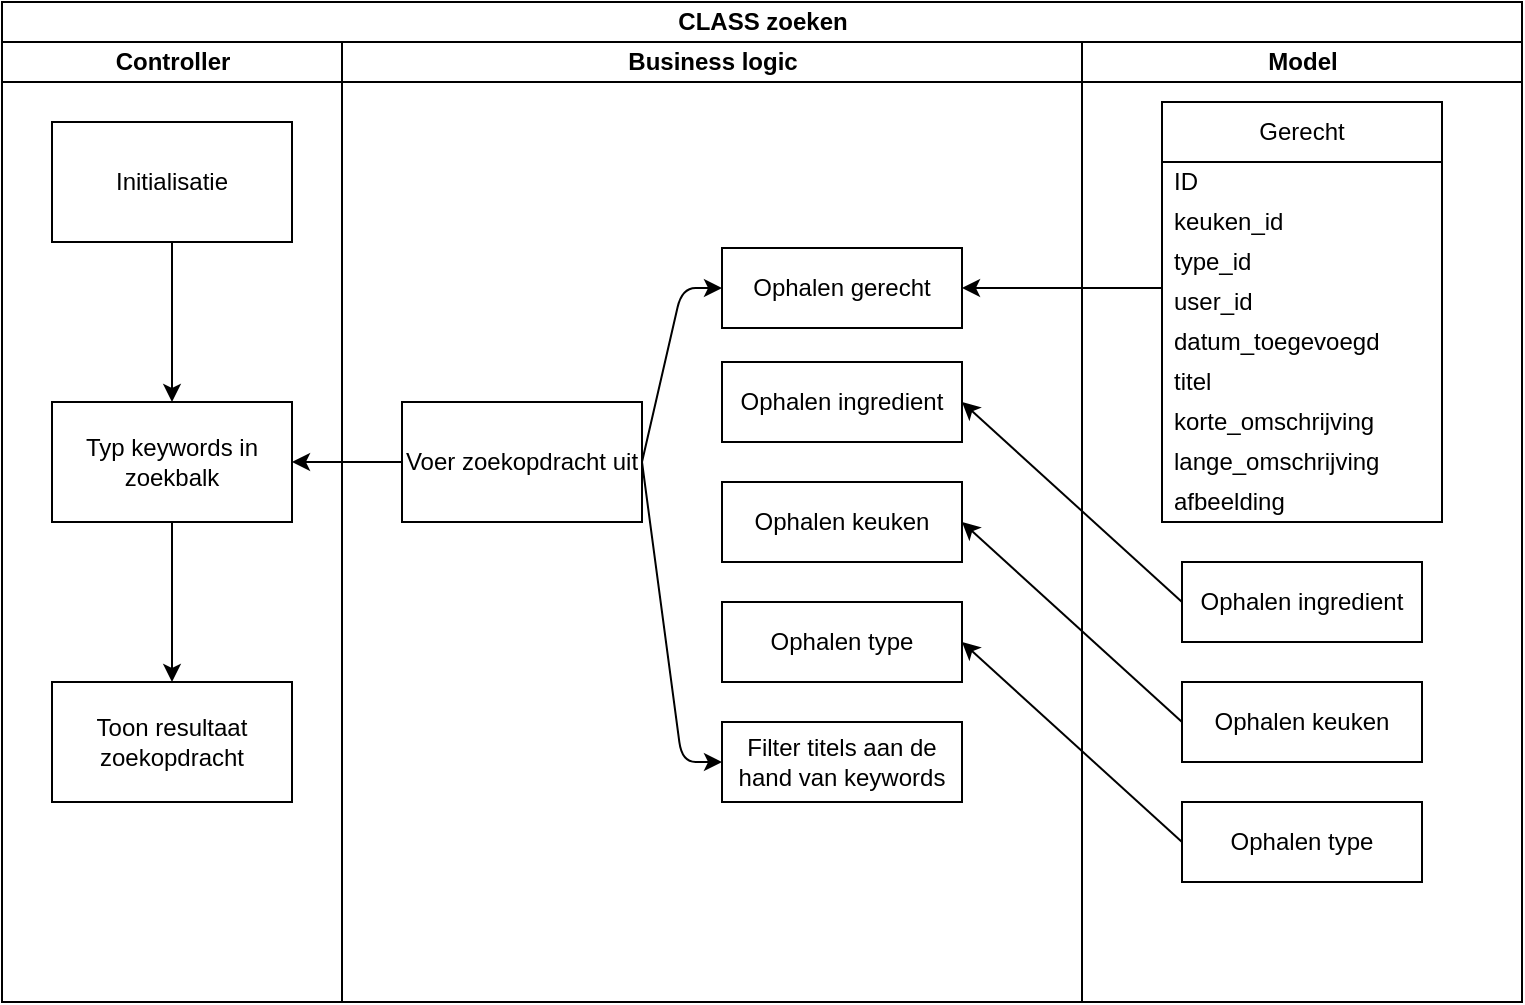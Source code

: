 <mxfile>
    <diagram id="Qe0zxrH3L94IVAABCyRu" name="Page-1">
        <mxGraphModel dx="959" dy="779" grid="1" gridSize="10" guides="1" tooltips="1" connect="1" arrows="1" fold="1" page="1" pageScale="1" pageWidth="850" pageHeight="1100" math="0" shadow="0">
            <root>
                <mxCell id="0"/>
                <mxCell id="1" parent="0"/>
                <mxCell id="2" value="CLASS zoeken" style="swimlane;childLayout=stackLayout;resizeParent=1;resizeParentMax=0;startSize=20;html=1;fillColor=none;" parent="1" vertex="1">
                    <mxGeometry x="80" y="100" width="760" height="500" as="geometry">
                        <mxRectangle x="80" y="100" width="130" height="30" as="alternateBounds"/>
                    </mxGeometry>
                </mxCell>
                <mxCell id="3" value="Controller" style="swimlane;startSize=20;html=1;" parent="2" vertex="1">
                    <mxGeometry y="20" width="170" height="480" as="geometry"/>
                </mxCell>
                <mxCell id="4" style="edgeStyle=none;html=1;exitX=0.5;exitY=1;exitDx=0;exitDy=0;entryX=0.5;entryY=0;entryDx=0;entryDy=0;" parent="3" source="5" target="7" edge="1">
                    <mxGeometry relative="1" as="geometry"/>
                </mxCell>
                <mxCell id="5" value="Initialisatie" style="rounded=0;whiteSpace=wrap;html=1;" parent="3" vertex="1">
                    <mxGeometry x="25" y="40" width="120" height="60" as="geometry"/>
                </mxCell>
                <mxCell id="6" style="edgeStyle=none;html=1;exitX=0.5;exitY=1;exitDx=0;exitDy=0;" parent="3" source="7" target="8" edge="1">
                    <mxGeometry relative="1" as="geometry"/>
                </mxCell>
                <mxCell id="7" value="Typ keywords in zoekbalk" style="rounded=0;whiteSpace=wrap;html=1;" parent="3" vertex="1">
                    <mxGeometry x="25" y="180" width="120" height="60" as="geometry"/>
                </mxCell>
                <mxCell id="8" value="Toon resultaat zoekopdracht" style="rounded=0;whiteSpace=wrap;html=1;" parent="3" vertex="1">
                    <mxGeometry x="25" y="320" width="120" height="60" as="geometry"/>
                </mxCell>
                <mxCell id="9" style="edgeStyle=none;html=1;exitX=0;exitY=0.5;exitDx=0;exitDy=0;entryX=1;entryY=0.5;entryDx=0;entryDy=0;" parent="2" source="13" target="7" edge="1">
                    <mxGeometry relative="1" as="geometry"/>
                </mxCell>
                <mxCell id="10" value="Business logic" style="swimlane;startSize=20;html=1;" parent="2" vertex="1">
                    <mxGeometry x="170" y="20" width="370" height="480" as="geometry"/>
                </mxCell>
                <mxCell id="11" style="edgeStyle=none;html=1;exitX=1;exitY=0.5;exitDx=0;exitDy=0;entryX=0;entryY=0.5;entryDx=0;entryDy=0;" parent="10" source="13" target="14" edge="1">
                    <mxGeometry relative="1" as="geometry">
                        <Array as="points">
                            <mxPoint x="170" y="123"/>
                        </Array>
                    </mxGeometry>
                </mxCell>
                <mxCell id="35" style="edgeStyle=none;html=1;exitX=1;exitY=0.5;exitDx=0;exitDy=0;entryX=0;entryY=0.5;entryDx=0;entryDy=0;" edge="1" parent="10" source="13" target="15">
                    <mxGeometry relative="1" as="geometry">
                        <Array as="points">
                            <mxPoint x="170" y="360"/>
                        </Array>
                    </mxGeometry>
                </mxCell>
                <mxCell id="13" value="Voer zoekopdracht uit" style="rounded=0;whiteSpace=wrap;html=1;" parent="10" vertex="1">
                    <mxGeometry x="30" y="180" width="120" height="60" as="geometry"/>
                </mxCell>
                <mxCell id="14" value="Ophalen gerecht" style="rounded=0;whiteSpace=wrap;html=1;" parent="10" vertex="1">
                    <mxGeometry x="190" y="103" width="120" height="40" as="geometry"/>
                </mxCell>
                <mxCell id="15" value="Filter titels aan de hand van keywords" style="rounded=0;whiteSpace=wrap;html=1;" parent="10" vertex="1">
                    <mxGeometry x="190" y="340" width="120" height="40" as="geometry"/>
                </mxCell>
                <mxCell id="26" value="Ophalen ingredient" style="rounded=0;whiteSpace=wrap;html=1;" vertex="1" parent="10">
                    <mxGeometry x="190" y="160" width="120" height="40" as="geometry"/>
                </mxCell>
                <mxCell id="27" value="Ophalen keuken" style="rounded=0;whiteSpace=wrap;html=1;" vertex="1" parent="10">
                    <mxGeometry x="190" y="220" width="120" height="40" as="geometry"/>
                </mxCell>
                <mxCell id="28" value="Ophalen type" style="rounded=0;whiteSpace=wrap;html=1;" vertex="1" parent="10">
                    <mxGeometry x="190" y="280" width="120" height="40" as="geometry"/>
                </mxCell>
                <mxCell id="16" value="Model" style="swimlane;startSize=20;html=1;fillColor=none;" parent="2" vertex="1">
                    <mxGeometry x="540" y="20" width="220" height="480" as="geometry"/>
                </mxCell>
                <mxCell id="29" value="Ophalen ingredient" style="rounded=0;whiteSpace=wrap;html=1;" vertex="1" parent="16">
                    <mxGeometry x="50" y="260" width="120" height="40" as="geometry"/>
                </mxCell>
                <mxCell id="30" value="Ophalen keuken" style="rounded=0;whiteSpace=wrap;html=1;" vertex="1" parent="16">
                    <mxGeometry x="50" y="320" width="120" height="40" as="geometry"/>
                </mxCell>
                <mxCell id="31" value="Ophalen type" style="rounded=0;whiteSpace=wrap;html=1;" vertex="1" parent="16">
                    <mxGeometry x="50" y="380" width="120" height="40" as="geometry"/>
                </mxCell>
                <mxCell id="36" value="Gerecht" style="swimlane;fontStyle=0;childLayout=stackLayout;horizontal=1;startSize=30;horizontalStack=0;resizeParent=1;resizeParentMax=0;resizeLast=0;collapsible=1;marginBottom=0;whiteSpace=wrap;html=1;" vertex="1" parent="16">
                    <mxGeometry x="40.0" y="30" width="140" height="210" as="geometry"/>
                </mxCell>
                <mxCell id="37" value="ID" style="text;strokeColor=none;fillColor=none;align=left;verticalAlign=middle;spacingLeft=4;spacingRight=4;overflow=hidden;points=[[0,0.5],[1,0.5]];portConstraint=eastwest;rotatable=0;whiteSpace=wrap;html=1;" vertex="1" parent="36">
                    <mxGeometry y="30" width="140" height="20" as="geometry"/>
                </mxCell>
                <mxCell id="38" value="keuken_id" style="text;strokeColor=none;fillColor=none;align=left;verticalAlign=middle;spacingLeft=4;spacingRight=4;overflow=hidden;points=[[0,0.5],[1,0.5]];portConstraint=eastwest;rotatable=0;whiteSpace=wrap;html=1;" vertex="1" parent="36">
                    <mxGeometry y="50" width="140" height="20" as="geometry"/>
                </mxCell>
                <mxCell id="39" value="type_id" style="text;strokeColor=none;fillColor=none;align=left;verticalAlign=middle;spacingLeft=4;spacingRight=4;overflow=hidden;points=[[0,0.5],[1,0.5]];portConstraint=eastwest;rotatable=0;whiteSpace=wrap;html=1;" vertex="1" parent="36">
                    <mxGeometry y="70" width="140" height="20" as="geometry"/>
                </mxCell>
                <mxCell id="40" value="user_id" style="text;strokeColor=none;fillColor=none;align=left;verticalAlign=middle;spacingLeft=4;spacingRight=4;overflow=hidden;points=[[0,0.5],[1,0.5]];portConstraint=eastwest;rotatable=0;whiteSpace=wrap;html=1;" vertex="1" parent="36">
                    <mxGeometry y="90" width="140" height="20" as="geometry"/>
                </mxCell>
                <mxCell id="41" value="datum_toegevoegd" style="text;strokeColor=none;fillColor=none;align=left;verticalAlign=middle;spacingLeft=4;spacingRight=4;overflow=hidden;points=[[0,0.5],[1,0.5]];portConstraint=eastwest;rotatable=0;whiteSpace=wrap;html=1;" vertex="1" parent="36">
                    <mxGeometry y="110" width="140" height="20" as="geometry"/>
                </mxCell>
                <mxCell id="42" value="titel" style="text;strokeColor=none;fillColor=none;align=left;verticalAlign=middle;spacingLeft=4;spacingRight=4;overflow=hidden;points=[[0,0.5],[1,0.5]];portConstraint=eastwest;rotatable=0;whiteSpace=wrap;html=1;" vertex="1" parent="36">
                    <mxGeometry y="130" width="140" height="20" as="geometry"/>
                </mxCell>
                <mxCell id="43" value="korte_omschrijving" style="text;strokeColor=none;fillColor=none;align=left;verticalAlign=middle;spacingLeft=4;spacingRight=4;overflow=hidden;points=[[0,0.5],[1,0.5]];portConstraint=eastwest;rotatable=0;whiteSpace=wrap;html=1;" vertex="1" parent="36">
                    <mxGeometry y="150" width="140" height="20" as="geometry"/>
                </mxCell>
                <mxCell id="44" value="lange_omschrijving" style="text;strokeColor=none;fillColor=none;align=left;verticalAlign=middle;spacingLeft=4;spacingRight=4;overflow=hidden;points=[[0,0.5],[1,0.5]];portConstraint=eastwest;rotatable=0;whiteSpace=wrap;html=1;" vertex="1" parent="36">
                    <mxGeometry y="170" width="140" height="20" as="geometry"/>
                </mxCell>
                <mxCell id="45" value="afbeelding" style="text;strokeColor=none;fillColor=none;align=left;verticalAlign=middle;spacingLeft=4;spacingRight=4;overflow=hidden;points=[[0,0.5],[1,0.5]];portConstraint=eastwest;rotatable=0;whiteSpace=wrap;html=1;" vertex="1" parent="36">
                    <mxGeometry y="190" width="140" height="20" as="geometry"/>
                </mxCell>
                <mxCell id="25" style="edgeStyle=none;html=1;exitX=0;exitY=0.5;exitDx=0;exitDy=0;entryX=1;entryY=0.5;entryDx=0;entryDy=0;" parent="2" target="14" edge="1">
                    <mxGeometry relative="1" as="geometry">
                        <mxPoint x="580" y="143" as="sourcePoint"/>
                    </mxGeometry>
                </mxCell>
                <mxCell id="32" style="edgeStyle=none;html=1;exitX=0;exitY=0.5;exitDx=0;exitDy=0;entryX=1;entryY=0.5;entryDx=0;entryDy=0;" edge="1" parent="2" source="29" target="26">
                    <mxGeometry relative="1" as="geometry"/>
                </mxCell>
                <mxCell id="33" style="edgeStyle=none;html=1;exitX=0;exitY=0.5;exitDx=0;exitDy=0;entryX=1;entryY=0.5;entryDx=0;entryDy=0;" edge="1" parent="2" source="30" target="27">
                    <mxGeometry relative="1" as="geometry"/>
                </mxCell>
                <mxCell id="34" style="edgeStyle=none;html=1;exitX=0;exitY=0.5;exitDx=0;exitDy=0;entryX=1;entryY=0.5;entryDx=0;entryDy=0;" edge="1" parent="2" source="31" target="28">
                    <mxGeometry relative="1" as="geometry"/>
                </mxCell>
            </root>
        </mxGraphModel>
    </diagram>
</mxfile>